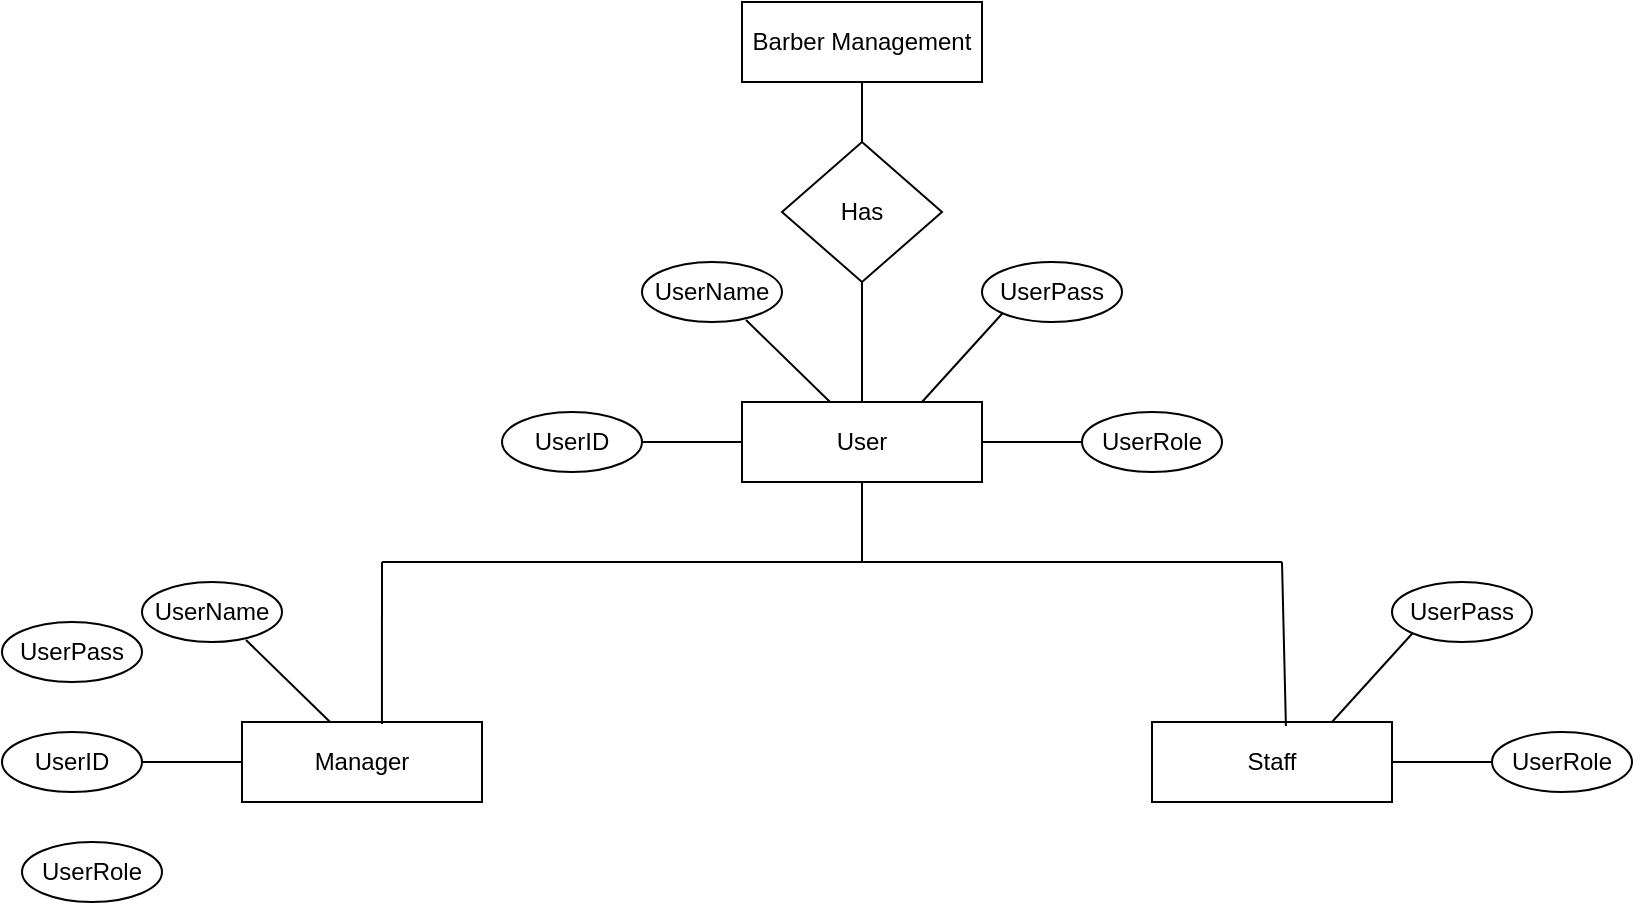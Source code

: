 <mxfile version="24.3.1" type="device">
  <diagram name="Page-1" id="l2ZglB6DtqD2g9pgpsW6">
    <mxGraphModel dx="1682" dy="473" grid="1" gridSize="10" guides="1" tooltips="1" connect="1" arrows="1" fold="1" page="1" pageScale="1" pageWidth="850" pageHeight="1100" math="0" shadow="0">
      <root>
        <mxCell id="0" />
        <mxCell id="1" parent="0" />
        <mxCell id="1CZvQvrtwvBUsBAOlAup-1" value="Barber Management" style="rounded=0;whiteSpace=wrap;html=1;" vertex="1" parent="1">
          <mxGeometry x="340" width="120" height="40" as="geometry" />
        </mxCell>
        <mxCell id="1CZvQvrtwvBUsBAOlAup-5" value="Has" style="rhombus;whiteSpace=wrap;html=1;" vertex="1" parent="1">
          <mxGeometry x="360" y="70" width="80" height="70" as="geometry" />
        </mxCell>
        <mxCell id="1CZvQvrtwvBUsBAOlAup-24" value="Manager" style="rounded=0;whiteSpace=wrap;html=1;" vertex="1" parent="1">
          <mxGeometry x="90" y="360" width="120" height="40" as="geometry" />
        </mxCell>
        <mxCell id="1CZvQvrtwvBUsBAOlAup-29" value="UserID" style="ellipse;whiteSpace=wrap;html=1;" vertex="1" parent="1">
          <mxGeometry x="-30" y="365" width="70" height="30" as="geometry" />
        </mxCell>
        <mxCell id="1CZvQvrtwvBUsBAOlAup-30" value="" style="endArrow=none;html=1;rounded=0;entryX=0;entryY=0.5;entryDx=0;entryDy=0;exitX=1;exitY=0.5;exitDx=0;exitDy=0;" edge="1" parent="1" source="1CZvQvrtwvBUsBAOlAup-29" target="1CZvQvrtwvBUsBAOlAup-24">
          <mxGeometry width="50" height="50" relative="1" as="geometry">
            <mxPoint x="50" y="380" as="sourcePoint" />
            <mxPoint x="60" y="455" as="targetPoint" />
          </mxGeometry>
        </mxCell>
        <mxCell id="1CZvQvrtwvBUsBAOlAup-31" value="UserName" style="ellipse;whiteSpace=wrap;html=1;" vertex="1" parent="1">
          <mxGeometry x="40" y="290" width="70" height="30" as="geometry" />
        </mxCell>
        <mxCell id="1CZvQvrtwvBUsBAOlAup-32" value="" style="endArrow=none;html=1;rounded=0;entryX=0.367;entryY=0;entryDx=0;entryDy=0;exitX=0.743;exitY=0.967;exitDx=0;exitDy=0;exitPerimeter=0;entryPerimeter=0;" edge="1" parent="1" source="1CZvQvrtwvBUsBAOlAup-31" target="1CZvQvrtwvBUsBAOlAup-24">
          <mxGeometry width="50" height="50" relative="1" as="geometry">
            <mxPoint x="190" y="295" as="sourcePoint" />
            <mxPoint x="230" y="295" as="targetPoint" />
          </mxGeometry>
        </mxCell>
        <mxCell id="1CZvQvrtwvBUsBAOlAup-39" value="" style="endArrow=none;html=1;rounded=0;entryX=0.5;entryY=1;entryDx=0;entryDy=0;" edge="1" parent="1" source="1CZvQvrtwvBUsBAOlAup-5" target="1CZvQvrtwvBUsBAOlAup-1">
          <mxGeometry width="50" height="50" relative="1" as="geometry">
            <mxPoint x="430" y="330" as="sourcePoint" />
            <mxPoint x="470" y="286" as="targetPoint" />
          </mxGeometry>
        </mxCell>
        <mxCell id="1CZvQvrtwvBUsBAOlAup-40" value="" style="endArrow=none;html=1;rounded=0;entryX=0.5;entryY=1;entryDx=0;entryDy=0;exitX=0.5;exitY=0;exitDx=0;exitDy=0;" edge="1" parent="1" source="1CZvQvrtwvBUsBAOlAup-41" target="1CZvQvrtwvBUsBAOlAup-5">
          <mxGeometry width="50" height="50" relative="1" as="geometry">
            <mxPoint x="400" y="310" as="sourcePoint" />
            <mxPoint x="360" y="220" as="targetPoint" />
          </mxGeometry>
        </mxCell>
        <mxCell id="1CZvQvrtwvBUsBAOlAup-41" value="User" style="rounded=0;whiteSpace=wrap;html=1;" vertex="1" parent="1">
          <mxGeometry x="340" y="200" width="120" height="40" as="geometry" />
        </mxCell>
        <mxCell id="1CZvQvrtwvBUsBAOlAup-42" value="UserRole" style="ellipse;whiteSpace=wrap;html=1;" vertex="1" parent="1">
          <mxGeometry x="510" y="205" width="70" height="30" as="geometry" />
        </mxCell>
        <mxCell id="1CZvQvrtwvBUsBAOlAup-43" value="" style="endArrow=none;html=1;rounded=0;entryX=1;entryY=0.5;entryDx=0;entryDy=0;" edge="1" target="1CZvQvrtwvBUsBAOlAup-41" parent="1">
          <mxGeometry width="50" height="50" relative="1" as="geometry">
            <mxPoint x="510" y="220" as="sourcePoint" />
            <mxPoint x="600" y="-20" as="targetPoint" />
          </mxGeometry>
        </mxCell>
        <mxCell id="1CZvQvrtwvBUsBAOlAup-44" value="UserID" style="ellipse;whiteSpace=wrap;html=1;" vertex="1" parent="1">
          <mxGeometry x="220" y="205" width="70" height="30" as="geometry" />
        </mxCell>
        <mxCell id="1CZvQvrtwvBUsBAOlAup-45" value="" style="endArrow=none;html=1;rounded=0;entryX=0;entryY=0.5;entryDx=0;entryDy=0;exitX=1;exitY=0.5;exitDx=0;exitDy=0;" edge="1" source="1CZvQvrtwvBUsBAOlAup-44" target="1CZvQvrtwvBUsBAOlAup-41" parent="1">
          <mxGeometry width="50" height="50" relative="1" as="geometry">
            <mxPoint x="300" y="220" as="sourcePoint" />
            <mxPoint x="310" y="295" as="targetPoint" />
          </mxGeometry>
        </mxCell>
        <mxCell id="1CZvQvrtwvBUsBAOlAup-46" value="UserName" style="ellipse;whiteSpace=wrap;html=1;" vertex="1" parent="1">
          <mxGeometry x="290" y="130" width="70" height="30" as="geometry" />
        </mxCell>
        <mxCell id="1CZvQvrtwvBUsBAOlAup-47" value="" style="endArrow=none;html=1;rounded=0;entryX=0.367;entryY=0;entryDx=0;entryDy=0;exitX=0.743;exitY=0.967;exitDx=0;exitDy=0;exitPerimeter=0;entryPerimeter=0;" edge="1" source="1CZvQvrtwvBUsBAOlAup-46" target="1CZvQvrtwvBUsBAOlAup-41" parent="1">
          <mxGeometry width="50" height="50" relative="1" as="geometry">
            <mxPoint x="440" y="135" as="sourcePoint" />
            <mxPoint x="480" y="135" as="targetPoint" />
          </mxGeometry>
        </mxCell>
        <mxCell id="1CZvQvrtwvBUsBAOlAup-48" value="UserPass" style="ellipse;whiteSpace=wrap;html=1;" vertex="1" parent="1">
          <mxGeometry x="460" y="130" width="70" height="30" as="geometry" />
        </mxCell>
        <mxCell id="1CZvQvrtwvBUsBAOlAup-49" value="" style="endArrow=none;html=1;rounded=0;entryX=0;entryY=1;entryDx=0;entryDy=0;" edge="1" target="1CZvQvrtwvBUsBAOlAup-48" parent="1">
          <mxGeometry width="50" height="50" relative="1" as="geometry">
            <mxPoint x="430" y="200" as="sourcePoint" />
            <mxPoint x="480" y="150" as="targetPoint" />
          </mxGeometry>
        </mxCell>
        <mxCell id="1CZvQvrtwvBUsBAOlAup-58" value="Staff" style="rounded=0;whiteSpace=wrap;html=1;" vertex="1" parent="1">
          <mxGeometry x="545" y="360" width="120" height="40" as="geometry" />
        </mxCell>
        <mxCell id="1CZvQvrtwvBUsBAOlAup-59" value="" style="endArrow=none;html=1;rounded=0;entryX=1;entryY=0.5;entryDx=0;entryDy=0;" edge="1" target="1CZvQvrtwvBUsBAOlAup-58" parent="1">
          <mxGeometry width="50" height="50" relative="1" as="geometry">
            <mxPoint x="715" y="380" as="sourcePoint" />
            <mxPoint x="805" y="140" as="targetPoint" />
          </mxGeometry>
        </mxCell>
        <mxCell id="1CZvQvrtwvBUsBAOlAup-62" value="" style="endArrow=none;html=1;rounded=0;entryX=0;entryY=1;entryDx=0;entryDy=0;" edge="1" target="1CZvQvrtwvBUsBAOlAup-65" parent="1">
          <mxGeometry width="50" height="50" relative="1" as="geometry">
            <mxPoint x="635" y="360" as="sourcePoint" />
            <mxPoint x="685" y="310" as="targetPoint" />
          </mxGeometry>
        </mxCell>
        <mxCell id="1CZvQvrtwvBUsBAOlAup-65" value="UserPass" style="ellipse;whiteSpace=wrap;html=1;" vertex="1" parent="1">
          <mxGeometry x="665" y="290" width="70" height="30" as="geometry" />
        </mxCell>
        <mxCell id="1CZvQvrtwvBUsBAOlAup-66" value="UserRole" style="ellipse;whiteSpace=wrap;html=1;" vertex="1" parent="1">
          <mxGeometry x="715" y="365" width="70" height="30" as="geometry" />
        </mxCell>
        <mxCell id="1CZvQvrtwvBUsBAOlAup-67" value="" style="endArrow=none;html=1;rounded=0;entryX=0.5;entryY=1;entryDx=0;entryDy=0;" edge="1" parent="1" target="1CZvQvrtwvBUsBAOlAup-41">
          <mxGeometry width="50" height="50" relative="1" as="geometry">
            <mxPoint x="400" y="280" as="sourcePoint" />
            <mxPoint x="400" y="300" as="targetPoint" />
          </mxGeometry>
        </mxCell>
        <mxCell id="1CZvQvrtwvBUsBAOlAup-68" value="" style="endArrow=none;html=1;rounded=0;" edge="1" parent="1">
          <mxGeometry width="50" height="50" relative="1" as="geometry">
            <mxPoint x="610" y="280" as="sourcePoint" />
            <mxPoint x="400" y="280" as="targetPoint" />
          </mxGeometry>
        </mxCell>
        <mxCell id="1CZvQvrtwvBUsBAOlAup-69" value="" style="endArrow=none;html=1;rounded=0;" edge="1" parent="1">
          <mxGeometry width="50" height="50" relative="1" as="geometry">
            <mxPoint x="400" y="280" as="sourcePoint" />
            <mxPoint x="160" y="280" as="targetPoint" />
          </mxGeometry>
        </mxCell>
        <mxCell id="1CZvQvrtwvBUsBAOlAup-70" value="" style="endArrow=none;html=1;rounded=0;exitX=0.583;exitY=0.025;exitDx=0;exitDy=0;exitPerimeter=0;" edge="1" parent="1" source="1CZvQvrtwvBUsBAOlAup-24">
          <mxGeometry width="50" height="50" relative="1" as="geometry">
            <mxPoint x="160" y="350" as="sourcePoint" />
            <mxPoint x="160" y="280" as="targetPoint" />
          </mxGeometry>
        </mxCell>
        <mxCell id="1CZvQvrtwvBUsBAOlAup-71" value="" style="endArrow=none;html=1;rounded=0;entryX=0.558;entryY=0.05;entryDx=0;entryDy=0;entryPerimeter=0;" edge="1" parent="1" target="1CZvQvrtwvBUsBAOlAup-58">
          <mxGeometry width="50" height="50" relative="1" as="geometry">
            <mxPoint x="610" y="280" as="sourcePoint" />
            <mxPoint x="420" y="300" as="targetPoint" />
          </mxGeometry>
        </mxCell>
        <mxCell id="1CZvQvrtwvBUsBAOlAup-72" value="UserPass" style="ellipse;whiteSpace=wrap;html=1;" vertex="1" parent="1">
          <mxGeometry x="-30" y="310" width="70" height="30" as="geometry" />
        </mxCell>
        <mxCell id="1CZvQvrtwvBUsBAOlAup-73" value="UserRole" style="ellipse;whiteSpace=wrap;html=1;" vertex="1" parent="1">
          <mxGeometry x="-20" y="420" width="70" height="30" as="geometry" />
        </mxCell>
      </root>
    </mxGraphModel>
  </diagram>
</mxfile>
